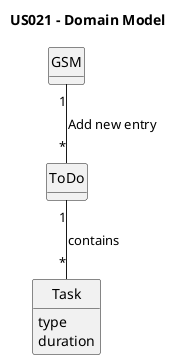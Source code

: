 @startuml
skinparam monochrome true
skinparam packageStyle rectangle
skinparam shadowing false

'left to right direction
title US021 - Domain Model
skinparam classAttributeIconSize 0

hide circle
hide methods

'title Domain Model

'class Platform {
'  -description
'}

class GSM {

}
class ToDo {

}

class Task{
    type
    duration
}

GSM "1" -- "*" ToDo : Add new entry
ToDo "1" -- "*" Task : contains

@enduml